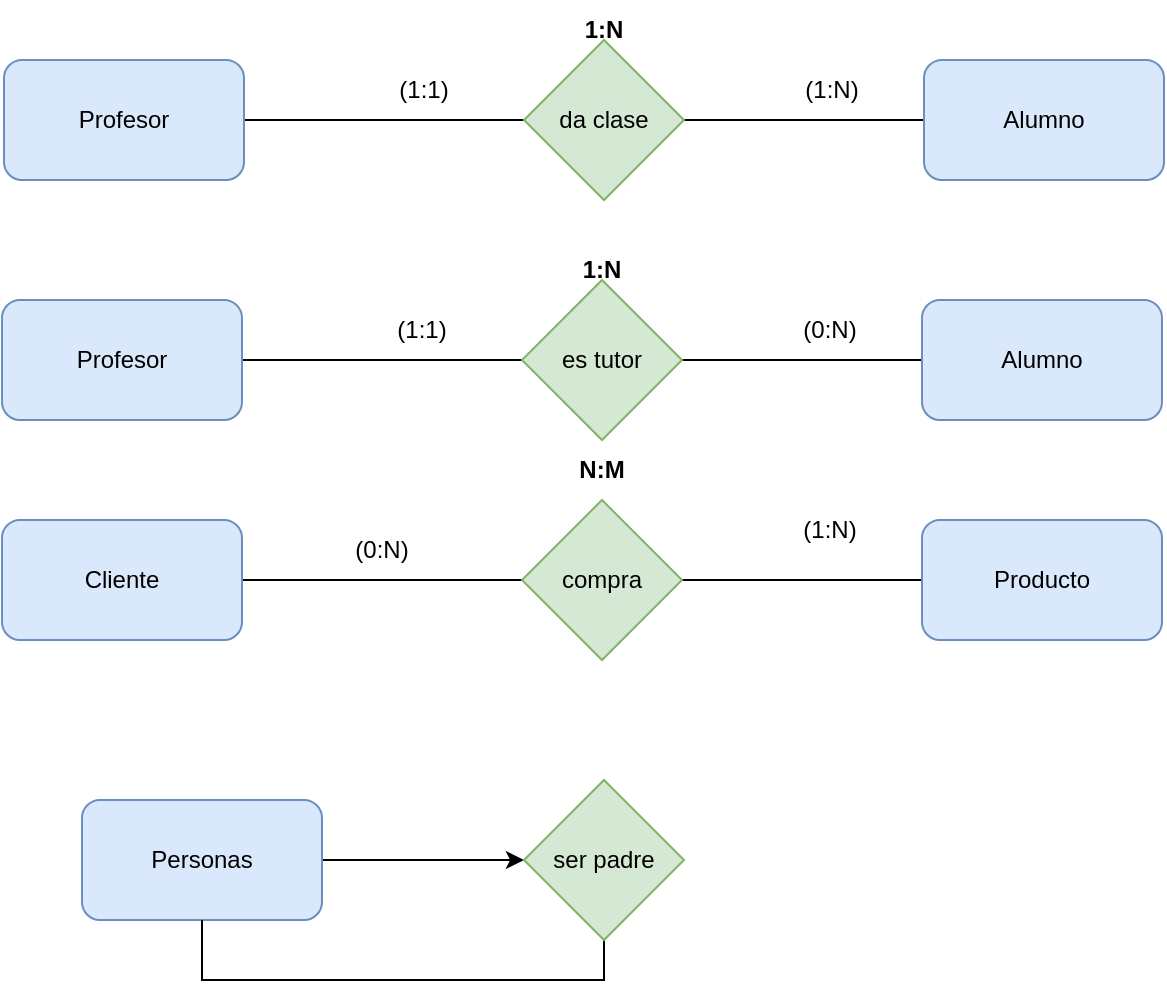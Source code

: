 <mxfile version="21.8.0" type="github">
  <diagram name="Página-1" id="VJFlqHJgBhoMDS0881lg">
    <mxGraphModel dx="1434" dy="795" grid="1" gridSize="10" guides="1" tooltips="1" connect="1" arrows="1" fold="1" page="1" pageScale="1" pageWidth="827" pageHeight="1169" math="0" shadow="0">
      <root>
        <mxCell id="0" />
        <mxCell id="1" parent="0" />
        <mxCell id="loI0mUp5N9mDO_wgXcS4-2" style="edgeStyle=orthogonalEdgeStyle;rounded=0;orthogonalLoop=1;jettySize=auto;html=1;exitX=1;exitY=0.5;exitDx=0;exitDy=0;endArrow=none;endFill=0;" edge="1" parent="1" source="loI0mUp5N9mDO_wgXcS4-1">
          <mxGeometry relative="1" as="geometry">
            <mxPoint x="394" y="160" as="targetPoint" />
          </mxGeometry>
        </mxCell>
        <mxCell id="loI0mUp5N9mDO_wgXcS4-1" value="Profesor " style="rounded=1;whiteSpace=wrap;html=1;fillColor=#dae8fc;strokeColor=#6c8ebf;" vertex="1" parent="1">
          <mxGeometry x="134" y="130" width="120" height="60" as="geometry" />
        </mxCell>
        <mxCell id="loI0mUp5N9mDO_wgXcS4-4" style="edgeStyle=orthogonalEdgeStyle;rounded=0;orthogonalLoop=1;jettySize=auto;html=1;exitX=1;exitY=0.5;exitDx=0;exitDy=0;" edge="1" parent="1" source="loI0mUp5N9mDO_wgXcS4-3">
          <mxGeometry relative="1" as="geometry">
            <mxPoint x="604" y="160" as="targetPoint" />
          </mxGeometry>
        </mxCell>
        <mxCell id="loI0mUp5N9mDO_wgXcS4-3" value="da clase" style="rhombus;whiteSpace=wrap;html=1;fillColor=#d5e8d4;strokeColor=#82b366;" vertex="1" parent="1">
          <mxGeometry x="394" y="120" width="80" height="80" as="geometry" />
        </mxCell>
        <mxCell id="loI0mUp5N9mDO_wgXcS4-5" value="Alumno" style="rounded=1;whiteSpace=wrap;html=1;fillColor=#dae8fc;strokeColor=#6c8ebf;" vertex="1" parent="1">
          <mxGeometry x="594" y="130" width="120" height="60" as="geometry" />
        </mxCell>
        <mxCell id="loI0mUp5N9mDO_wgXcS4-6" value="(1:N)" style="text;html=1;strokeColor=none;fillColor=none;align=center;verticalAlign=middle;whiteSpace=wrap;rounded=0;" vertex="1" parent="1">
          <mxGeometry x="518" y="130" width="60" height="30" as="geometry" />
        </mxCell>
        <mxCell id="loI0mUp5N9mDO_wgXcS4-7" value="(1:1)" style="text;html=1;strokeColor=none;fillColor=none;align=center;verticalAlign=middle;whiteSpace=wrap;rounded=0;" vertex="1" parent="1">
          <mxGeometry x="314" y="130" width="60" height="30" as="geometry" />
        </mxCell>
        <mxCell id="loI0mUp5N9mDO_wgXcS4-8" value="&lt;b&gt;1:N&lt;/b&gt;" style="text;html=1;strokeColor=none;fillColor=none;align=center;verticalAlign=middle;whiteSpace=wrap;rounded=0;" vertex="1" parent="1">
          <mxGeometry x="404" y="100" width="60" height="30" as="geometry" />
        </mxCell>
        <mxCell id="loI0mUp5N9mDO_wgXcS4-9" style="edgeStyle=orthogonalEdgeStyle;rounded=0;orthogonalLoop=1;jettySize=auto;html=1;exitX=0.5;exitY=1;exitDx=0;exitDy=0;" edge="1" parent="1" source="loI0mUp5N9mDO_wgXcS4-3" target="loI0mUp5N9mDO_wgXcS4-3">
          <mxGeometry relative="1" as="geometry" />
        </mxCell>
        <mxCell id="loI0mUp5N9mDO_wgXcS4-10" style="edgeStyle=orthogonalEdgeStyle;rounded=0;orthogonalLoop=1;jettySize=auto;html=1;exitX=1;exitY=0.5;exitDx=0;exitDy=0;endArrow=none;endFill=0;" edge="1" source="loI0mUp5N9mDO_wgXcS4-11" parent="1">
          <mxGeometry relative="1" as="geometry">
            <mxPoint x="393" y="280" as="targetPoint" />
          </mxGeometry>
        </mxCell>
        <mxCell id="loI0mUp5N9mDO_wgXcS4-11" value="Profesor " style="rounded=1;whiteSpace=wrap;html=1;fillColor=#dae8fc;strokeColor=#6c8ebf;" vertex="1" parent="1">
          <mxGeometry x="133" y="250" width="120" height="60" as="geometry" />
        </mxCell>
        <mxCell id="loI0mUp5N9mDO_wgXcS4-12" style="edgeStyle=orthogonalEdgeStyle;rounded=0;orthogonalLoop=1;jettySize=auto;html=1;exitX=1;exitY=0.5;exitDx=0;exitDy=0;" edge="1" source="loI0mUp5N9mDO_wgXcS4-13" parent="1">
          <mxGeometry relative="1" as="geometry">
            <mxPoint x="603" y="280" as="targetPoint" />
          </mxGeometry>
        </mxCell>
        <mxCell id="loI0mUp5N9mDO_wgXcS4-13" value="es tutor" style="rhombus;whiteSpace=wrap;html=1;fillColor=#d5e8d4;strokeColor=#82b366;" vertex="1" parent="1">
          <mxGeometry x="393" y="240" width="80" height="80" as="geometry" />
        </mxCell>
        <mxCell id="loI0mUp5N9mDO_wgXcS4-14" value="Alumno" style="rounded=1;whiteSpace=wrap;html=1;fillColor=#dae8fc;strokeColor=#6c8ebf;" vertex="1" parent="1">
          <mxGeometry x="593" y="250" width="120" height="60" as="geometry" />
        </mxCell>
        <mxCell id="loI0mUp5N9mDO_wgXcS4-15" value="(0:N)" style="text;html=1;strokeColor=none;fillColor=none;align=center;verticalAlign=middle;whiteSpace=wrap;rounded=0;" vertex="1" parent="1">
          <mxGeometry x="517" y="250" width="60" height="30" as="geometry" />
        </mxCell>
        <mxCell id="loI0mUp5N9mDO_wgXcS4-16" value="(1:1)" style="text;html=1;strokeColor=none;fillColor=none;align=center;verticalAlign=middle;whiteSpace=wrap;rounded=0;" vertex="1" parent="1">
          <mxGeometry x="313" y="250" width="60" height="30" as="geometry" />
        </mxCell>
        <mxCell id="loI0mUp5N9mDO_wgXcS4-17" value="&lt;b&gt;1:N&lt;/b&gt;" style="text;html=1;strokeColor=none;fillColor=none;align=center;verticalAlign=middle;whiteSpace=wrap;rounded=0;" vertex="1" parent="1">
          <mxGeometry x="403" y="220" width="60" height="30" as="geometry" />
        </mxCell>
        <mxCell id="loI0mUp5N9mDO_wgXcS4-18" style="edgeStyle=orthogonalEdgeStyle;rounded=0;orthogonalLoop=1;jettySize=auto;html=1;exitX=0.5;exitY=1;exitDx=0;exitDy=0;" edge="1" source="loI0mUp5N9mDO_wgXcS4-13" target="loI0mUp5N9mDO_wgXcS4-13" parent="1">
          <mxGeometry relative="1" as="geometry" />
        </mxCell>
        <mxCell id="loI0mUp5N9mDO_wgXcS4-19" style="edgeStyle=orthogonalEdgeStyle;rounded=0;orthogonalLoop=1;jettySize=auto;html=1;exitX=1;exitY=0.5;exitDx=0;exitDy=0;endArrow=none;endFill=0;" edge="1" source="loI0mUp5N9mDO_wgXcS4-20" parent="1">
          <mxGeometry relative="1" as="geometry">
            <mxPoint x="393" y="390" as="targetPoint" />
          </mxGeometry>
        </mxCell>
        <mxCell id="loI0mUp5N9mDO_wgXcS4-20" value="Cliente" style="rounded=1;whiteSpace=wrap;html=1;fillColor=#dae8fc;strokeColor=#6c8ebf;" vertex="1" parent="1">
          <mxGeometry x="133" y="360" width="120" height="60" as="geometry" />
        </mxCell>
        <mxCell id="loI0mUp5N9mDO_wgXcS4-21" style="edgeStyle=orthogonalEdgeStyle;rounded=0;orthogonalLoop=1;jettySize=auto;html=1;exitX=1;exitY=0.5;exitDx=0;exitDy=0;" edge="1" source="loI0mUp5N9mDO_wgXcS4-22" parent="1">
          <mxGeometry relative="1" as="geometry">
            <mxPoint x="603" y="390" as="targetPoint" />
          </mxGeometry>
        </mxCell>
        <mxCell id="loI0mUp5N9mDO_wgXcS4-22" value="compra" style="rhombus;whiteSpace=wrap;html=1;fillColor=#d5e8d4;strokeColor=#82b366;" vertex="1" parent="1">
          <mxGeometry x="393" y="350" width="80" height="80" as="geometry" />
        </mxCell>
        <mxCell id="loI0mUp5N9mDO_wgXcS4-23" value="Producto" style="rounded=1;whiteSpace=wrap;html=1;fillColor=#dae8fc;strokeColor=#6c8ebf;" vertex="1" parent="1">
          <mxGeometry x="593" y="360" width="120" height="60" as="geometry" />
        </mxCell>
        <mxCell id="loI0mUp5N9mDO_wgXcS4-24" value="(0:N)" style="text;html=1;strokeColor=none;fillColor=none;align=center;verticalAlign=middle;whiteSpace=wrap;rounded=0;" vertex="1" parent="1">
          <mxGeometry x="293" y="360" width="60" height="30" as="geometry" />
        </mxCell>
        <mxCell id="loI0mUp5N9mDO_wgXcS4-26" value="&lt;b&gt;N:M&lt;/b&gt;" style="text;html=1;strokeColor=none;fillColor=none;align=center;verticalAlign=middle;whiteSpace=wrap;rounded=0;" vertex="1" parent="1">
          <mxGeometry x="403" y="320" width="60" height="30" as="geometry" />
        </mxCell>
        <mxCell id="loI0mUp5N9mDO_wgXcS4-27" style="edgeStyle=orthogonalEdgeStyle;rounded=0;orthogonalLoop=1;jettySize=auto;html=1;exitX=0.5;exitY=1;exitDx=0;exitDy=0;" edge="1" source="loI0mUp5N9mDO_wgXcS4-22" target="loI0mUp5N9mDO_wgXcS4-22" parent="1">
          <mxGeometry relative="1" as="geometry" />
        </mxCell>
        <mxCell id="loI0mUp5N9mDO_wgXcS4-28" value="(1:N)" style="text;html=1;strokeColor=none;fillColor=none;align=center;verticalAlign=middle;whiteSpace=wrap;rounded=0;" vertex="1" parent="1">
          <mxGeometry x="517" y="350" width="60" height="30" as="geometry" />
        </mxCell>
        <mxCell id="loI0mUp5N9mDO_wgXcS4-31" style="edgeStyle=orthogonalEdgeStyle;rounded=0;orthogonalLoop=1;jettySize=auto;html=1;exitX=1;exitY=0.5;exitDx=0;exitDy=0;entryX=0;entryY=0.5;entryDx=0;entryDy=0;" edge="1" parent="1" source="loI0mUp5N9mDO_wgXcS4-29" target="loI0mUp5N9mDO_wgXcS4-30">
          <mxGeometry relative="1" as="geometry" />
        </mxCell>
        <mxCell id="loI0mUp5N9mDO_wgXcS4-29" value="Personas" style="rounded=1;whiteSpace=wrap;html=1;fillColor=#dae8fc;strokeColor=#6c8ebf;" vertex="1" parent="1">
          <mxGeometry x="173" y="500" width="120" height="60" as="geometry" />
        </mxCell>
        <mxCell id="loI0mUp5N9mDO_wgXcS4-32" style="edgeStyle=orthogonalEdgeStyle;rounded=0;orthogonalLoop=1;jettySize=auto;html=1;exitX=0.5;exitY=1;exitDx=0;exitDy=0;entryX=0.5;entryY=1;entryDx=0;entryDy=0;endArrow=none;endFill=0;" edge="1" parent="1" source="loI0mUp5N9mDO_wgXcS4-30" target="loI0mUp5N9mDO_wgXcS4-29">
          <mxGeometry relative="1" as="geometry" />
        </mxCell>
        <mxCell id="loI0mUp5N9mDO_wgXcS4-30" value="ser padre" style="rhombus;whiteSpace=wrap;html=1;fillColor=#d5e8d4;strokeColor=#82b366;" vertex="1" parent="1">
          <mxGeometry x="394" y="490" width="80" height="80" as="geometry" />
        </mxCell>
      </root>
    </mxGraphModel>
  </diagram>
</mxfile>
